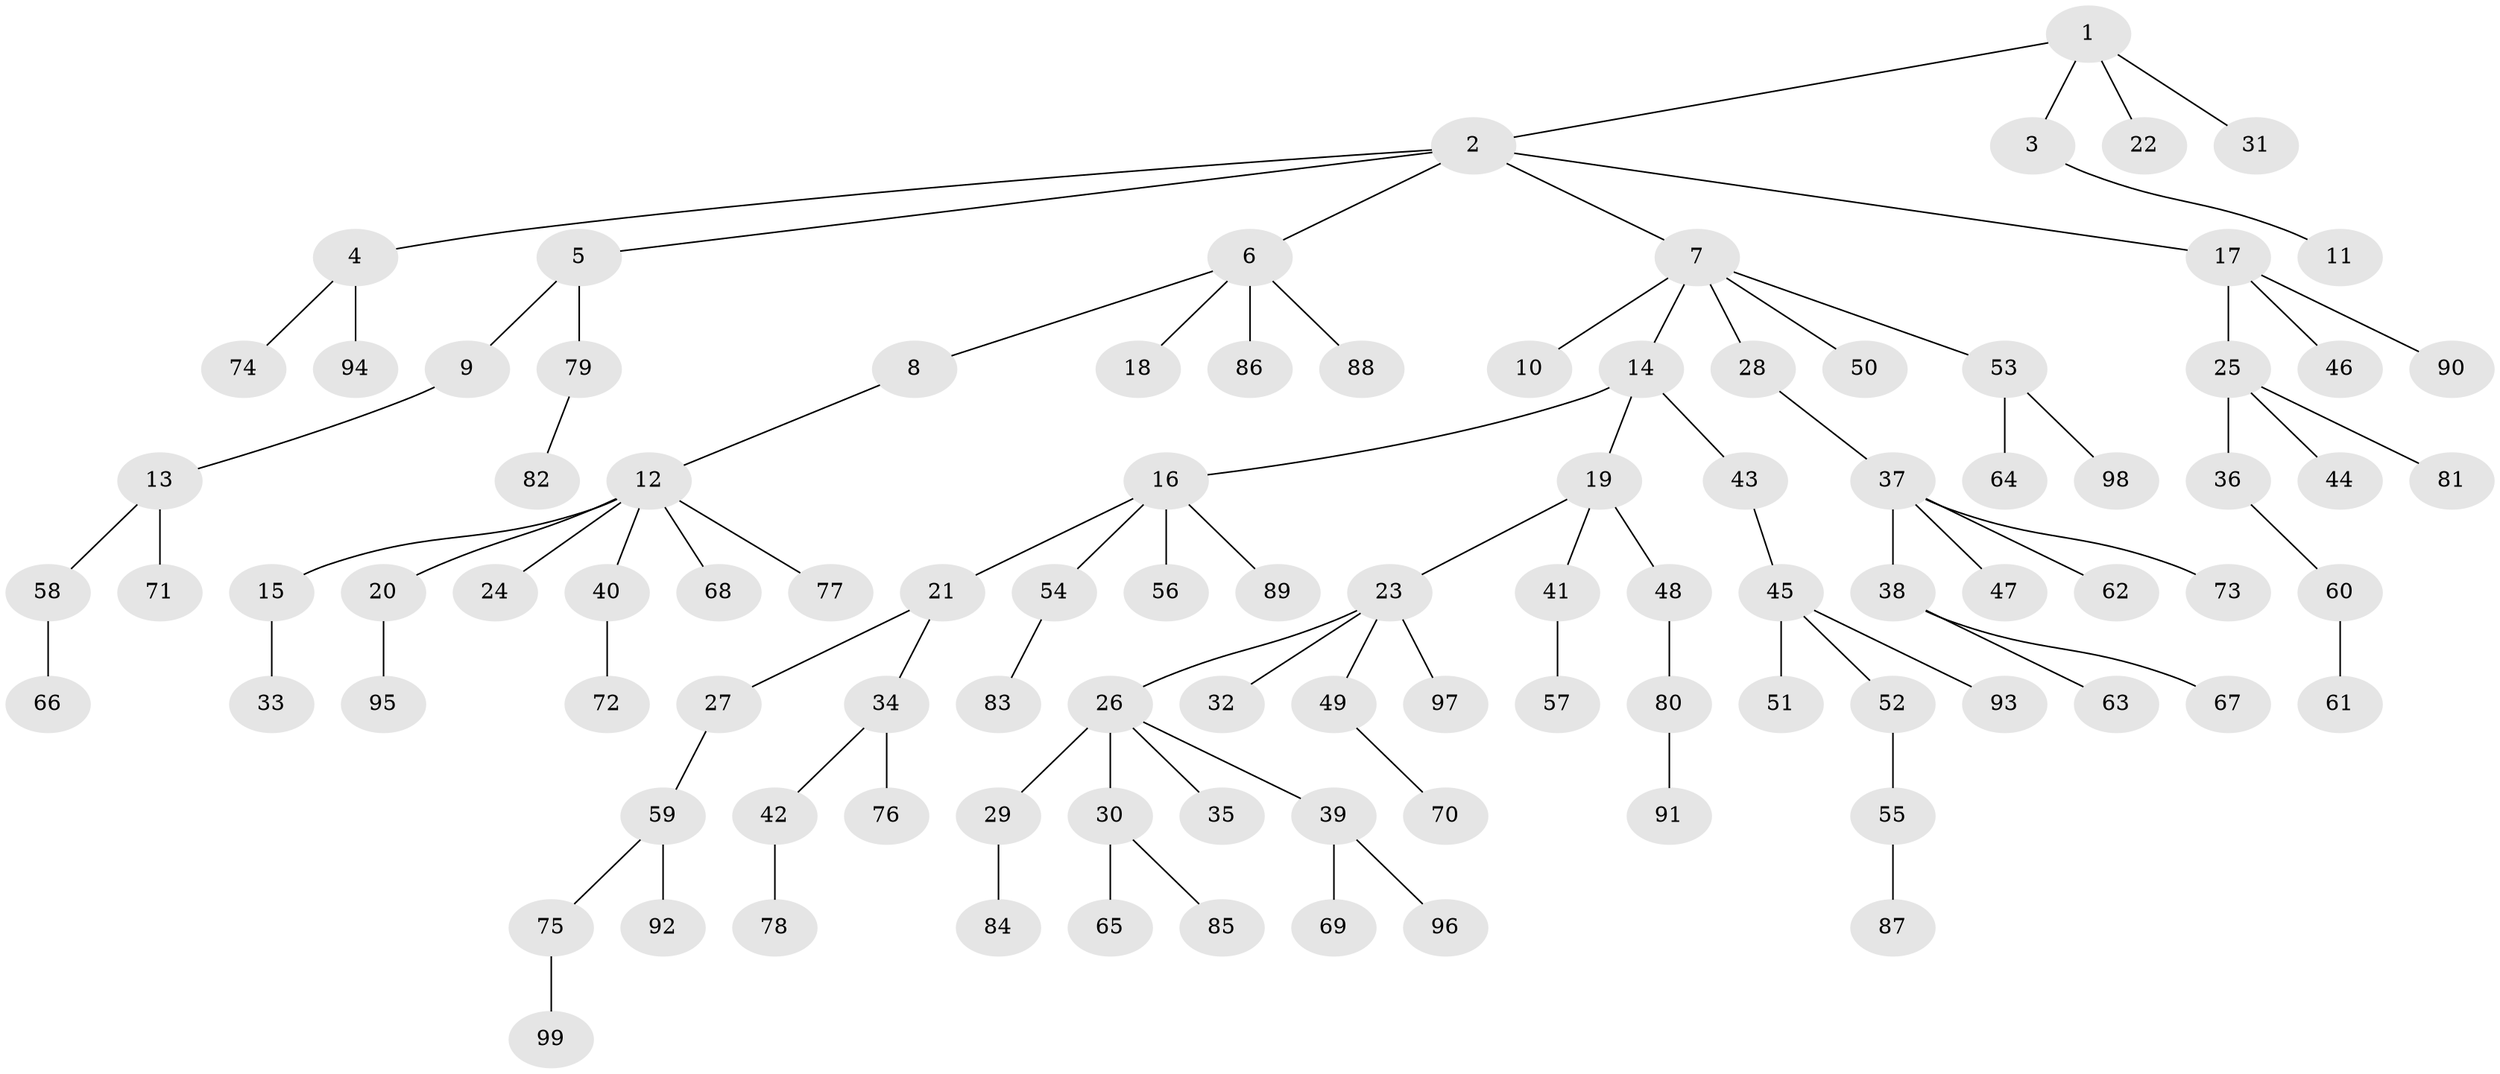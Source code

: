 // Generated by graph-tools (version 1.1) at 2025/02/03/09/25 03:02:17]
// undirected, 99 vertices, 98 edges
graph export_dot {
graph [start="1"]
  node [color=gray90,style=filled];
  1;
  2;
  3;
  4;
  5;
  6;
  7;
  8;
  9;
  10;
  11;
  12;
  13;
  14;
  15;
  16;
  17;
  18;
  19;
  20;
  21;
  22;
  23;
  24;
  25;
  26;
  27;
  28;
  29;
  30;
  31;
  32;
  33;
  34;
  35;
  36;
  37;
  38;
  39;
  40;
  41;
  42;
  43;
  44;
  45;
  46;
  47;
  48;
  49;
  50;
  51;
  52;
  53;
  54;
  55;
  56;
  57;
  58;
  59;
  60;
  61;
  62;
  63;
  64;
  65;
  66;
  67;
  68;
  69;
  70;
  71;
  72;
  73;
  74;
  75;
  76;
  77;
  78;
  79;
  80;
  81;
  82;
  83;
  84;
  85;
  86;
  87;
  88;
  89;
  90;
  91;
  92;
  93;
  94;
  95;
  96;
  97;
  98;
  99;
  1 -- 2;
  1 -- 3;
  1 -- 22;
  1 -- 31;
  2 -- 4;
  2 -- 5;
  2 -- 6;
  2 -- 7;
  2 -- 17;
  3 -- 11;
  4 -- 74;
  4 -- 94;
  5 -- 9;
  5 -- 79;
  6 -- 8;
  6 -- 18;
  6 -- 86;
  6 -- 88;
  7 -- 10;
  7 -- 14;
  7 -- 28;
  7 -- 50;
  7 -- 53;
  8 -- 12;
  9 -- 13;
  12 -- 15;
  12 -- 20;
  12 -- 24;
  12 -- 40;
  12 -- 68;
  12 -- 77;
  13 -- 58;
  13 -- 71;
  14 -- 16;
  14 -- 19;
  14 -- 43;
  15 -- 33;
  16 -- 21;
  16 -- 54;
  16 -- 56;
  16 -- 89;
  17 -- 25;
  17 -- 46;
  17 -- 90;
  19 -- 23;
  19 -- 41;
  19 -- 48;
  20 -- 95;
  21 -- 27;
  21 -- 34;
  23 -- 26;
  23 -- 32;
  23 -- 49;
  23 -- 97;
  25 -- 36;
  25 -- 44;
  25 -- 81;
  26 -- 29;
  26 -- 30;
  26 -- 35;
  26 -- 39;
  27 -- 59;
  28 -- 37;
  29 -- 84;
  30 -- 65;
  30 -- 85;
  34 -- 42;
  34 -- 76;
  36 -- 60;
  37 -- 38;
  37 -- 47;
  37 -- 62;
  37 -- 73;
  38 -- 63;
  38 -- 67;
  39 -- 69;
  39 -- 96;
  40 -- 72;
  41 -- 57;
  42 -- 78;
  43 -- 45;
  45 -- 51;
  45 -- 52;
  45 -- 93;
  48 -- 80;
  49 -- 70;
  52 -- 55;
  53 -- 64;
  53 -- 98;
  54 -- 83;
  55 -- 87;
  58 -- 66;
  59 -- 75;
  59 -- 92;
  60 -- 61;
  75 -- 99;
  79 -- 82;
  80 -- 91;
}
